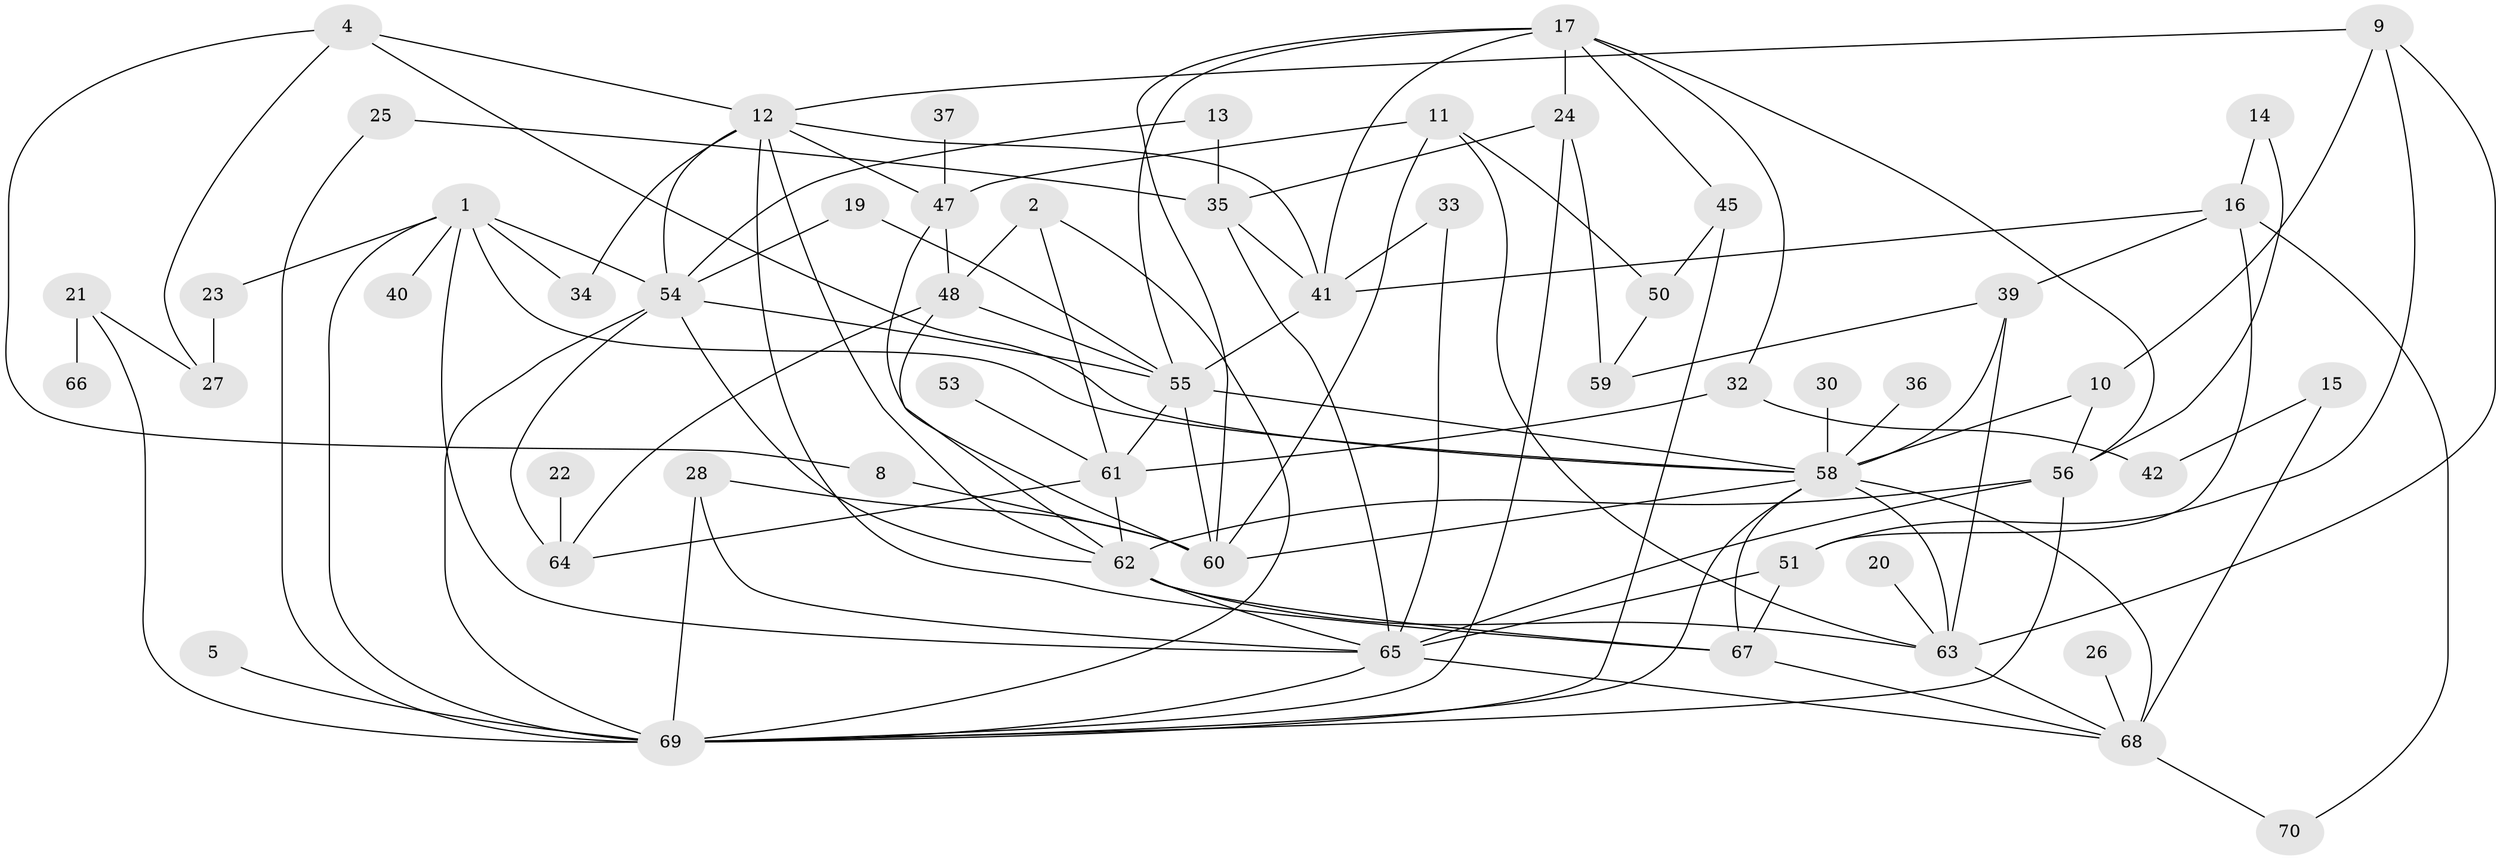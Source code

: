 // original degree distribution, {3: 0.2517985611510791, 1: 0.1223021582733813, 6: 0.050359712230215826, 5: 0.07913669064748201, 4: 0.14388489208633093, 0: 0.09352517985611511, 2: 0.2446043165467626, 7: 0.007194244604316547, 10: 0.007194244604316547}
// Generated by graph-tools (version 1.1) at 2025/25/03/09/25 03:25:22]
// undirected, 57 vertices, 115 edges
graph export_dot {
graph [start="1"]
  node [color=gray90,style=filled];
  1;
  2;
  4;
  5;
  8;
  9;
  10;
  11;
  12;
  13;
  14;
  15;
  16;
  17;
  19;
  20;
  21;
  22;
  23;
  24;
  25;
  26;
  27;
  28;
  30;
  32;
  33;
  34;
  35;
  36;
  37;
  39;
  40;
  41;
  42;
  45;
  47;
  48;
  50;
  51;
  53;
  54;
  55;
  56;
  58;
  59;
  60;
  61;
  62;
  63;
  64;
  65;
  66;
  67;
  68;
  69;
  70;
  1 -- 23 [weight=1.0];
  1 -- 34 [weight=1.0];
  1 -- 40 [weight=1.0];
  1 -- 54 [weight=1.0];
  1 -- 58 [weight=1.0];
  1 -- 65 [weight=1.0];
  1 -- 69 [weight=1.0];
  2 -- 48 [weight=1.0];
  2 -- 61 [weight=1.0];
  2 -- 69 [weight=1.0];
  4 -- 8 [weight=1.0];
  4 -- 12 [weight=1.0];
  4 -- 27 [weight=1.0];
  4 -- 58 [weight=1.0];
  5 -- 69 [weight=1.0];
  8 -- 60 [weight=1.0];
  9 -- 10 [weight=1.0];
  9 -- 12 [weight=1.0];
  9 -- 51 [weight=1.0];
  9 -- 63 [weight=1.0];
  10 -- 56 [weight=1.0];
  10 -- 58 [weight=1.0];
  11 -- 47 [weight=1.0];
  11 -- 50 [weight=1.0];
  11 -- 60 [weight=1.0];
  11 -- 63 [weight=1.0];
  12 -- 34 [weight=1.0];
  12 -- 41 [weight=1.0];
  12 -- 47 [weight=1.0];
  12 -- 54 [weight=1.0];
  12 -- 62 [weight=1.0];
  12 -- 67 [weight=1.0];
  13 -- 35 [weight=1.0];
  13 -- 54 [weight=1.0];
  14 -- 16 [weight=1.0];
  14 -- 56 [weight=1.0];
  15 -- 42 [weight=1.0];
  15 -- 68 [weight=1.0];
  16 -- 39 [weight=1.0];
  16 -- 41 [weight=1.0];
  16 -- 51 [weight=1.0];
  16 -- 70 [weight=1.0];
  17 -- 24 [weight=1.0];
  17 -- 32 [weight=1.0];
  17 -- 41 [weight=1.0];
  17 -- 45 [weight=1.0];
  17 -- 55 [weight=1.0];
  17 -- 56 [weight=1.0];
  17 -- 60 [weight=1.0];
  19 -- 54 [weight=1.0];
  19 -- 55 [weight=1.0];
  20 -- 63 [weight=1.0];
  21 -- 27 [weight=1.0];
  21 -- 66 [weight=1.0];
  21 -- 69 [weight=1.0];
  22 -- 64 [weight=1.0];
  23 -- 27 [weight=1.0];
  24 -- 35 [weight=1.0];
  24 -- 59 [weight=1.0];
  24 -- 69 [weight=1.0];
  25 -- 35 [weight=1.0];
  25 -- 69 [weight=1.0];
  26 -- 68 [weight=1.0];
  28 -- 60 [weight=1.0];
  28 -- 65 [weight=1.0];
  28 -- 69 [weight=1.0];
  30 -- 58 [weight=1.0];
  32 -- 42 [weight=1.0];
  32 -- 61 [weight=1.0];
  33 -- 41 [weight=1.0];
  33 -- 65 [weight=1.0];
  35 -- 41 [weight=1.0];
  35 -- 65 [weight=1.0];
  36 -- 58 [weight=1.0];
  37 -- 47 [weight=1.0];
  39 -- 58 [weight=1.0];
  39 -- 59 [weight=1.0];
  39 -- 63 [weight=1.0];
  41 -- 55 [weight=1.0];
  45 -- 50 [weight=1.0];
  45 -- 69 [weight=1.0];
  47 -- 48 [weight=1.0];
  47 -- 60 [weight=1.0];
  48 -- 55 [weight=1.0];
  48 -- 62 [weight=1.0];
  48 -- 64 [weight=1.0];
  50 -- 59 [weight=2.0];
  51 -- 65 [weight=1.0];
  51 -- 67 [weight=1.0];
  53 -- 61 [weight=1.0];
  54 -- 55 [weight=1.0];
  54 -- 62 [weight=1.0];
  54 -- 64 [weight=2.0];
  54 -- 69 [weight=2.0];
  55 -- 58 [weight=1.0];
  55 -- 60 [weight=1.0];
  55 -- 61 [weight=1.0];
  56 -- 62 [weight=1.0];
  56 -- 65 [weight=1.0];
  56 -- 69 [weight=1.0];
  58 -- 60 [weight=1.0];
  58 -- 63 [weight=1.0];
  58 -- 67 [weight=1.0];
  58 -- 68 [weight=2.0];
  58 -- 69 [weight=1.0];
  61 -- 62 [weight=1.0];
  61 -- 64 [weight=1.0];
  62 -- 63 [weight=1.0];
  62 -- 65 [weight=2.0];
  62 -- 67 [weight=1.0];
  63 -- 68 [weight=1.0];
  65 -- 68 [weight=1.0];
  65 -- 69 [weight=1.0];
  67 -- 68 [weight=1.0];
  68 -- 70 [weight=1.0];
}
